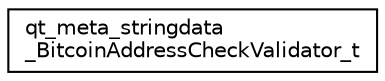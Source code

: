digraph "Graphical Class Hierarchy"
{
 // LATEX_PDF_SIZE
  edge [fontname="Helvetica",fontsize="10",labelfontname="Helvetica",labelfontsize="10"];
  node [fontname="Helvetica",fontsize="10",shape=record];
  rankdir="LR";
  Node0 [label="qt_meta_stringdata\l_BitcoinAddressCheckValidator_t",height=0.2,width=0.4,color="black", fillcolor="white", style="filled",URL="$structqt__meta__stringdata___bitcoin_address_check_validator__t.html",tooltip=" "];
}

